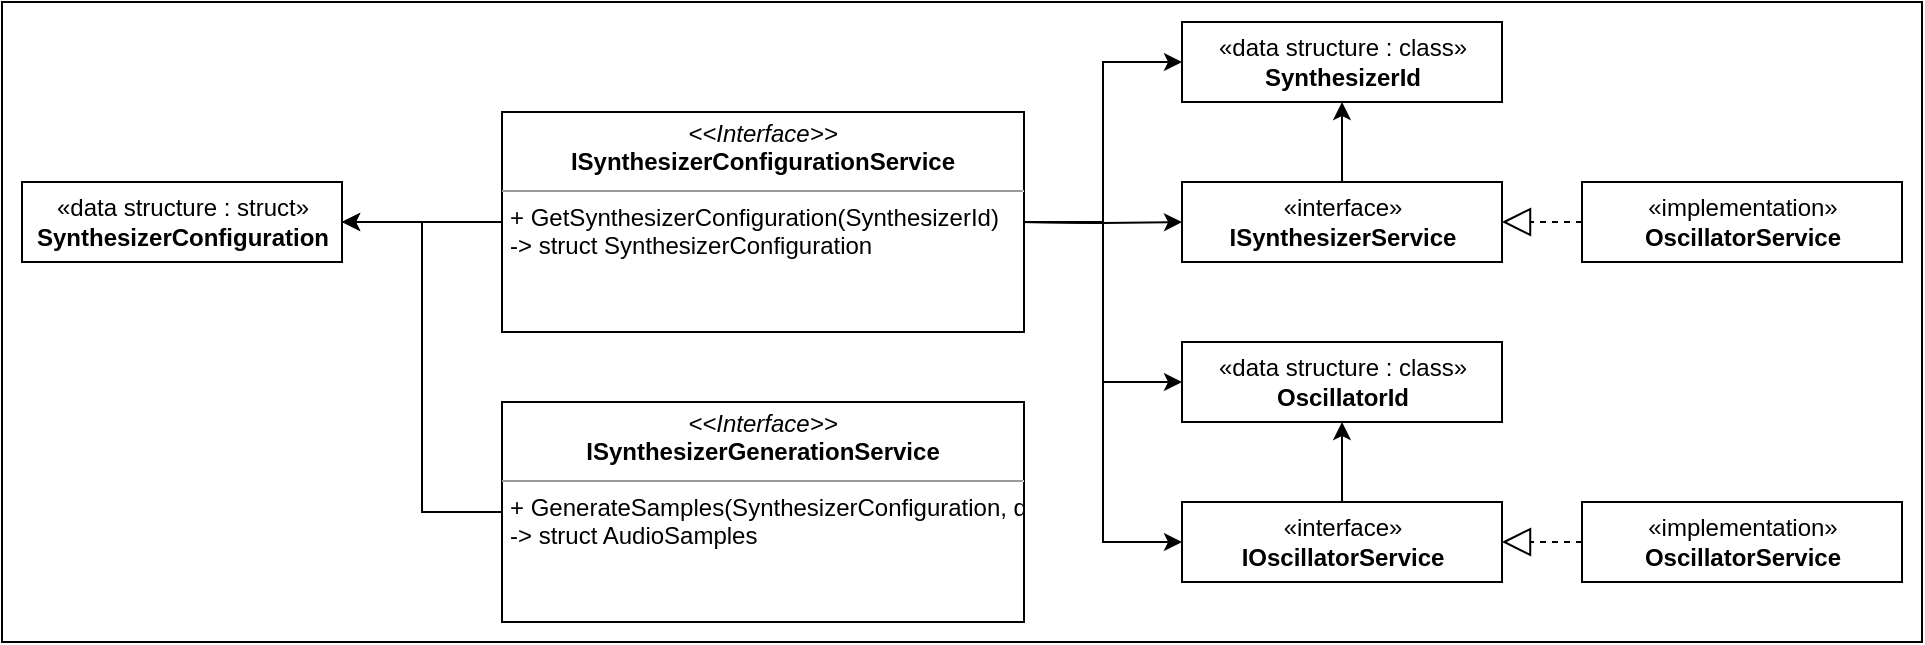 <mxfile version="20.7.4" type="github">
  <diagram id="9kdKJpnWaGgN2Vk8auk0" name="Page-1">
    <mxGraphModel dx="2261" dy="788" grid="1" gridSize="10" guides="1" tooltips="1" connect="1" arrows="1" fold="1" page="1" pageScale="1" pageWidth="827" pageHeight="1169" math="0" shadow="0">
      <root>
        <mxCell id="0" />
        <mxCell id="1" parent="0" />
        <mxCell id="PZGMw8TPTIG1YA5yIezn-1" value="" style="rounded=0;whiteSpace=wrap;html=1;strokeColor=default;strokeWidth=1;" vertex="1" parent="1">
          <mxGeometry x="-150" y="270" width="960" height="320" as="geometry" />
        </mxCell>
        <mxCell id="8QhAUfNBpxHzGQiZX4Sa-13" style="edgeStyle=orthogonalEdgeStyle;rounded=0;orthogonalLoop=1;jettySize=auto;html=1;exitX=1;exitY=0.5;exitDx=0;exitDy=0;entryX=0;entryY=0.5;entryDx=0;entryDy=0;" parent="1" target="8QhAUfNBpxHzGQiZX4Sa-5" edge="1">
          <mxGeometry relative="1" as="geometry">
            <mxPoint x="360" y="380" as="sourcePoint" />
          </mxGeometry>
        </mxCell>
        <mxCell id="8QhAUfNBpxHzGQiZX4Sa-18" style="edgeStyle=orthogonalEdgeStyle;rounded=0;orthogonalLoop=1;jettySize=auto;html=1;exitX=1;exitY=0.5;exitDx=0;exitDy=0;entryX=0;entryY=0.5;entryDx=0;entryDy=0;" parent="1" target="8QhAUfNBpxHzGQiZX4Sa-7" edge="1">
          <mxGeometry relative="1" as="geometry">
            <mxPoint x="360" y="380" as="sourcePoint" />
          </mxGeometry>
        </mxCell>
        <mxCell id="8QhAUfNBpxHzGQiZX4Sa-37" style="edgeStyle=orthogonalEdgeStyle;rounded=0;orthogonalLoop=1;jettySize=auto;html=1;exitX=0.5;exitY=0;exitDx=0;exitDy=0;entryX=0.5;entryY=1;entryDx=0;entryDy=0;" parent="1" source="8QhAUfNBpxHzGQiZX4Sa-5" target="8QhAUfNBpxHzGQiZX4Sa-28" edge="1">
          <mxGeometry relative="1" as="geometry" />
        </mxCell>
        <mxCell id="8QhAUfNBpxHzGQiZX4Sa-5" value="«interface»&lt;br&gt;&lt;b&gt;IOscillatorService&lt;/b&gt;" style="html=1;" parent="1" vertex="1">
          <mxGeometry x="440" y="520" width="160" height="40" as="geometry" />
        </mxCell>
        <mxCell id="8QhAUfNBpxHzGQiZX4Sa-40" style="edgeStyle=orthogonalEdgeStyle;rounded=0;orthogonalLoop=1;jettySize=auto;html=1;exitX=0.5;exitY=0;exitDx=0;exitDy=0;entryX=0.5;entryY=1;entryDx=0;entryDy=0;" parent="1" source="8QhAUfNBpxHzGQiZX4Sa-7" target="8QhAUfNBpxHzGQiZX4Sa-27" edge="1">
          <mxGeometry relative="1" as="geometry" />
        </mxCell>
        <mxCell id="8QhAUfNBpxHzGQiZX4Sa-7" value="«interface»&lt;br&gt;&lt;b&gt;ISynthesizerService&lt;/b&gt;" style="html=1;" parent="1" vertex="1">
          <mxGeometry x="440" y="360" width="160" height="40" as="geometry" />
        </mxCell>
        <mxCell id="8QhAUfNBpxHzGQiZX4Sa-31" style="edgeStyle=orthogonalEdgeStyle;rounded=0;orthogonalLoop=1;jettySize=auto;html=1;exitX=0;exitY=0.5;exitDx=0;exitDy=0;entryX=1;entryY=0.5;entryDx=0;entryDy=0;" parent="1" source="8QhAUfNBpxHzGQiZX4Sa-24" target="8QhAUfNBpxHzGQiZX4Sa-29" edge="1">
          <mxGeometry relative="1" as="geometry" />
        </mxCell>
        <mxCell id="8QhAUfNBpxHzGQiZX4Sa-38" style="edgeStyle=orthogonalEdgeStyle;rounded=0;orthogonalLoop=1;jettySize=auto;html=1;exitX=1;exitY=0.5;exitDx=0;exitDy=0;entryX=0;entryY=0.5;entryDx=0;entryDy=0;" parent="1" source="8QhAUfNBpxHzGQiZX4Sa-24" target="8QhAUfNBpxHzGQiZX4Sa-28" edge="1">
          <mxGeometry relative="1" as="geometry" />
        </mxCell>
        <mxCell id="8QhAUfNBpxHzGQiZX4Sa-39" style="edgeStyle=orthogonalEdgeStyle;rounded=0;orthogonalLoop=1;jettySize=auto;html=1;exitX=1;exitY=0.5;exitDx=0;exitDy=0;entryX=0;entryY=0.5;entryDx=0;entryDy=0;" parent="1" source="8QhAUfNBpxHzGQiZX4Sa-24" target="8QhAUfNBpxHzGQiZX4Sa-27" edge="1">
          <mxGeometry relative="1" as="geometry" />
        </mxCell>
        <mxCell id="8QhAUfNBpxHzGQiZX4Sa-24" value="&lt;p style=&quot;margin:0px;margin-top:4px;text-align:center;&quot;&gt;&lt;i&gt;&amp;lt;&amp;lt;Interface&amp;gt;&amp;gt;&lt;/i&gt;&lt;br&gt;&lt;b&gt;ISynthesizerConfigurationService&lt;/b&gt;&lt;/p&gt;&lt;hr size=&quot;1&quot;&gt;&lt;p style=&quot;margin:0px;margin-left:4px;&quot;&gt;+ GetSynthesizerConfiguration(SynthesizerId)&lt;/p&gt;&lt;p style=&quot;margin:0px;margin-left:4px;&quot;&gt;-&amp;gt; struct SynthesizerConfiguration&lt;br&gt;&lt;/p&gt;" style="verticalAlign=top;align=left;overflow=fill;fontSize=12;fontFamily=Helvetica;html=1;" parent="1" vertex="1">
          <mxGeometry x="100" y="325" width="261" height="110" as="geometry" />
        </mxCell>
        <mxCell id="8QhAUfNBpxHzGQiZX4Sa-32" style="edgeStyle=orthogonalEdgeStyle;rounded=0;orthogonalLoop=1;jettySize=auto;html=1;exitX=0;exitY=0.5;exitDx=0;exitDy=0;entryX=1;entryY=0.5;entryDx=0;entryDy=0;" parent="1" source="8QhAUfNBpxHzGQiZX4Sa-25" target="8QhAUfNBpxHzGQiZX4Sa-29" edge="1">
          <mxGeometry relative="1" as="geometry" />
        </mxCell>
        <mxCell id="8QhAUfNBpxHzGQiZX4Sa-25" value="&lt;p style=&quot;margin:0px;margin-top:4px;text-align:center;&quot;&gt;&lt;i&gt;&amp;lt;&amp;lt;Interface&amp;gt;&amp;gt;&lt;/i&gt;&lt;br&gt;&lt;b&gt;ISynthesizerGenerationService&lt;/b&gt;&lt;/p&gt;&lt;hr size=&quot;1&quot;&gt;&lt;p style=&quot;margin:0px;margin-left:4px;&quot;&gt;+ Generate&lt;span style=&quot;background-color: initial;&quot;&gt;Samples(SynthesizerConfiguration, double t0)&lt;/span&gt;&lt;/p&gt;&lt;p style=&quot;margin:0px;margin-left:4px;&quot;&gt;-&amp;gt; struct AudioSamples&lt;br&gt;&lt;/p&gt;" style="verticalAlign=top;align=left;overflow=fill;fontSize=12;fontFamily=Helvetica;html=1;" parent="1" vertex="1">
          <mxGeometry x="100" y="470" width="261" height="110" as="geometry" />
        </mxCell>
        <mxCell id="8QhAUfNBpxHzGQiZX4Sa-27" value="«data structure : class»&lt;br&gt;&lt;b&gt;SynthesizerId&lt;/b&gt;" style="html=1;" parent="1" vertex="1">
          <mxGeometry x="440" y="280" width="160" height="40" as="geometry" />
        </mxCell>
        <mxCell id="8QhAUfNBpxHzGQiZX4Sa-28" value="«data structure : class»&lt;br&gt;&lt;b&gt;OscillatorId&lt;/b&gt;" style="html=1;" parent="1" vertex="1">
          <mxGeometry x="440" y="440" width="160" height="40" as="geometry" />
        </mxCell>
        <mxCell id="8QhAUfNBpxHzGQiZX4Sa-29" value="«data structure : struct»&lt;br&gt;&lt;b&gt;SynthesizerConfiguration&lt;/b&gt;" style="html=1;" parent="1" vertex="1">
          <mxGeometry x="-140" y="360" width="160" height="40" as="geometry" />
        </mxCell>
        <mxCell id="8QhAUfNBpxHzGQiZX4Sa-41" value="«implementation»&lt;br&gt;&lt;b&gt;OscillatorService&lt;/b&gt;" style="html=1;" parent="1" vertex="1">
          <mxGeometry x="640" y="520" width="160" height="40" as="geometry" />
        </mxCell>
        <mxCell id="8QhAUfNBpxHzGQiZX4Sa-43" value="" style="endArrow=block;dashed=1;endFill=0;endSize=12;html=1;rounded=0;entryX=1;entryY=0.5;entryDx=0;entryDy=0;exitX=0;exitY=0.5;exitDx=0;exitDy=0;" parent="1" source="8QhAUfNBpxHzGQiZX4Sa-41" target="8QhAUfNBpxHzGQiZX4Sa-5" edge="1">
          <mxGeometry width="160" relative="1" as="geometry">
            <mxPoint x="580" y="610" as="sourcePoint" />
            <mxPoint x="740" y="610" as="targetPoint" />
          </mxGeometry>
        </mxCell>
        <mxCell id="PZGMw8TPTIG1YA5yIezn-2" value="«implementation»&lt;br&gt;&lt;b&gt;OscillatorService&lt;/b&gt;" style="html=1;" vertex="1" parent="1">
          <mxGeometry x="640" y="360" width="160" height="40" as="geometry" />
        </mxCell>
        <mxCell id="PZGMw8TPTIG1YA5yIezn-3" value="" style="endArrow=block;dashed=1;endFill=0;endSize=12;html=1;rounded=0;entryX=1;entryY=0.5;entryDx=0;entryDy=0;exitX=0;exitY=0.5;exitDx=0;exitDy=0;" edge="1" parent="1" source="PZGMw8TPTIG1YA5yIezn-2" target="8QhAUfNBpxHzGQiZX4Sa-7">
          <mxGeometry width="160" relative="1" as="geometry">
            <mxPoint x="650" y="550" as="sourcePoint" />
            <mxPoint x="610" y="550" as="targetPoint" />
          </mxGeometry>
        </mxCell>
      </root>
    </mxGraphModel>
  </diagram>
</mxfile>
